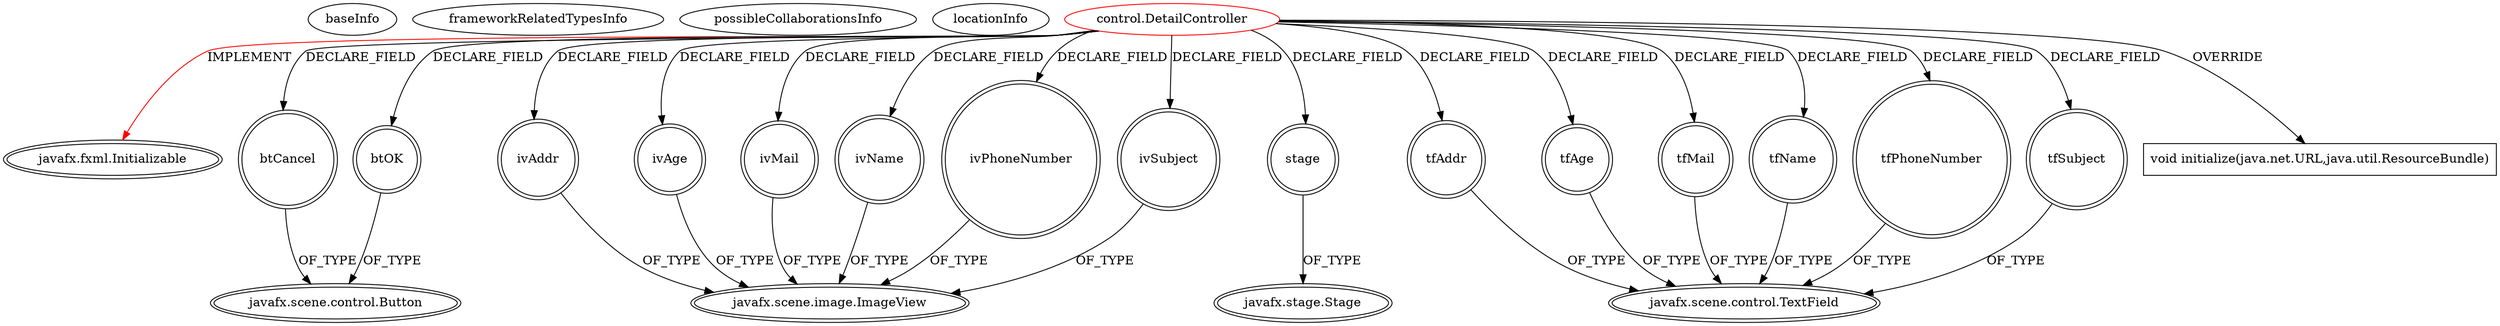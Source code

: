 digraph {
baseInfo[graphId=2730,category="extension_graph",isAnonymous=false,possibleRelation=false]
frameworkRelatedTypesInfo[0="javafx.fxml.Initializable"]
possibleCollaborationsInfo[]
locationInfo[projectName="giatuyentiensinh-Project1",filePath="/giatuyentiensinh-Project1/Project1-master/Project1/src/control/DetailController.java",contextSignature="DetailController",graphId="2730"]
0[label="control.DetailController",vertexType="ROOT_CLIENT_CLASS_DECLARATION",isFrameworkType=false,color=red]
1[label="javafx.fxml.Initializable",vertexType="FRAMEWORK_INTERFACE_TYPE",isFrameworkType=true,peripheries=2]
2[label="btCancel",vertexType="FIELD_DECLARATION",isFrameworkType=true,peripheries=2,shape=circle]
3[label="javafx.scene.control.Button",vertexType="FRAMEWORK_CLASS_TYPE",isFrameworkType=true,peripheries=2]
4[label="btOK",vertexType="FIELD_DECLARATION",isFrameworkType=true,peripheries=2,shape=circle]
6[label="ivAddr",vertexType="FIELD_DECLARATION",isFrameworkType=true,peripheries=2,shape=circle]
7[label="javafx.scene.image.ImageView",vertexType="FRAMEWORK_CLASS_TYPE",isFrameworkType=true,peripheries=2]
8[label="ivAge",vertexType="FIELD_DECLARATION",isFrameworkType=true,peripheries=2,shape=circle]
10[label="ivMail",vertexType="FIELD_DECLARATION",isFrameworkType=true,peripheries=2,shape=circle]
12[label="ivName",vertexType="FIELD_DECLARATION",isFrameworkType=true,peripheries=2,shape=circle]
14[label="ivPhoneNumber",vertexType="FIELD_DECLARATION",isFrameworkType=true,peripheries=2,shape=circle]
16[label="ivSubject",vertexType="FIELD_DECLARATION",isFrameworkType=true,peripheries=2,shape=circle]
18[label="stage",vertexType="FIELD_DECLARATION",isFrameworkType=true,peripheries=2,shape=circle]
19[label="javafx.stage.Stage",vertexType="FRAMEWORK_CLASS_TYPE",isFrameworkType=true,peripheries=2]
20[label="tfAddr",vertexType="FIELD_DECLARATION",isFrameworkType=true,peripheries=2,shape=circle]
21[label="javafx.scene.control.TextField",vertexType="FRAMEWORK_CLASS_TYPE",isFrameworkType=true,peripheries=2]
22[label="tfAge",vertexType="FIELD_DECLARATION",isFrameworkType=true,peripheries=2,shape=circle]
24[label="tfMail",vertexType="FIELD_DECLARATION",isFrameworkType=true,peripheries=2,shape=circle]
26[label="tfName",vertexType="FIELD_DECLARATION",isFrameworkType=true,peripheries=2,shape=circle]
28[label="tfPhoneNumber",vertexType="FIELD_DECLARATION",isFrameworkType=true,peripheries=2,shape=circle]
30[label="tfSubject",vertexType="FIELD_DECLARATION",isFrameworkType=true,peripheries=2,shape=circle]
32[label="void initialize(java.net.URL,java.util.ResourceBundle)",vertexType="OVERRIDING_METHOD_DECLARATION",isFrameworkType=false,shape=box]
0->1[label="IMPLEMENT",color=red]
0->2[label="DECLARE_FIELD"]
2->3[label="OF_TYPE"]
0->4[label="DECLARE_FIELD"]
4->3[label="OF_TYPE"]
0->6[label="DECLARE_FIELD"]
6->7[label="OF_TYPE"]
0->8[label="DECLARE_FIELD"]
8->7[label="OF_TYPE"]
0->10[label="DECLARE_FIELD"]
10->7[label="OF_TYPE"]
0->12[label="DECLARE_FIELD"]
12->7[label="OF_TYPE"]
0->14[label="DECLARE_FIELD"]
14->7[label="OF_TYPE"]
0->16[label="DECLARE_FIELD"]
16->7[label="OF_TYPE"]
0->18[label="DECLARE_FIELD"]
18->19[label="OF_TYPE"]
0->20[label="DECLARE_FIELD"]
20->21[label="OF_TYPE"]
0->22[label="DECLARE_FIELD"]
22->21[label="OF_TYPE"]
0->24[label="DECLARE_FIELD"]
24->21[label="OF_TYPE"]
0->26[label="DECLARE_FIELD"]
26->21[label="OF_TYPE"]
0->28[label="DECLARE_FIELD"]
28->21[label="OF_TYPE"]
0->30[label="DECLARE_FIELD"]
30->21[label="OF_TYPE"]
0->32[label="OVERRIDE"]
}
